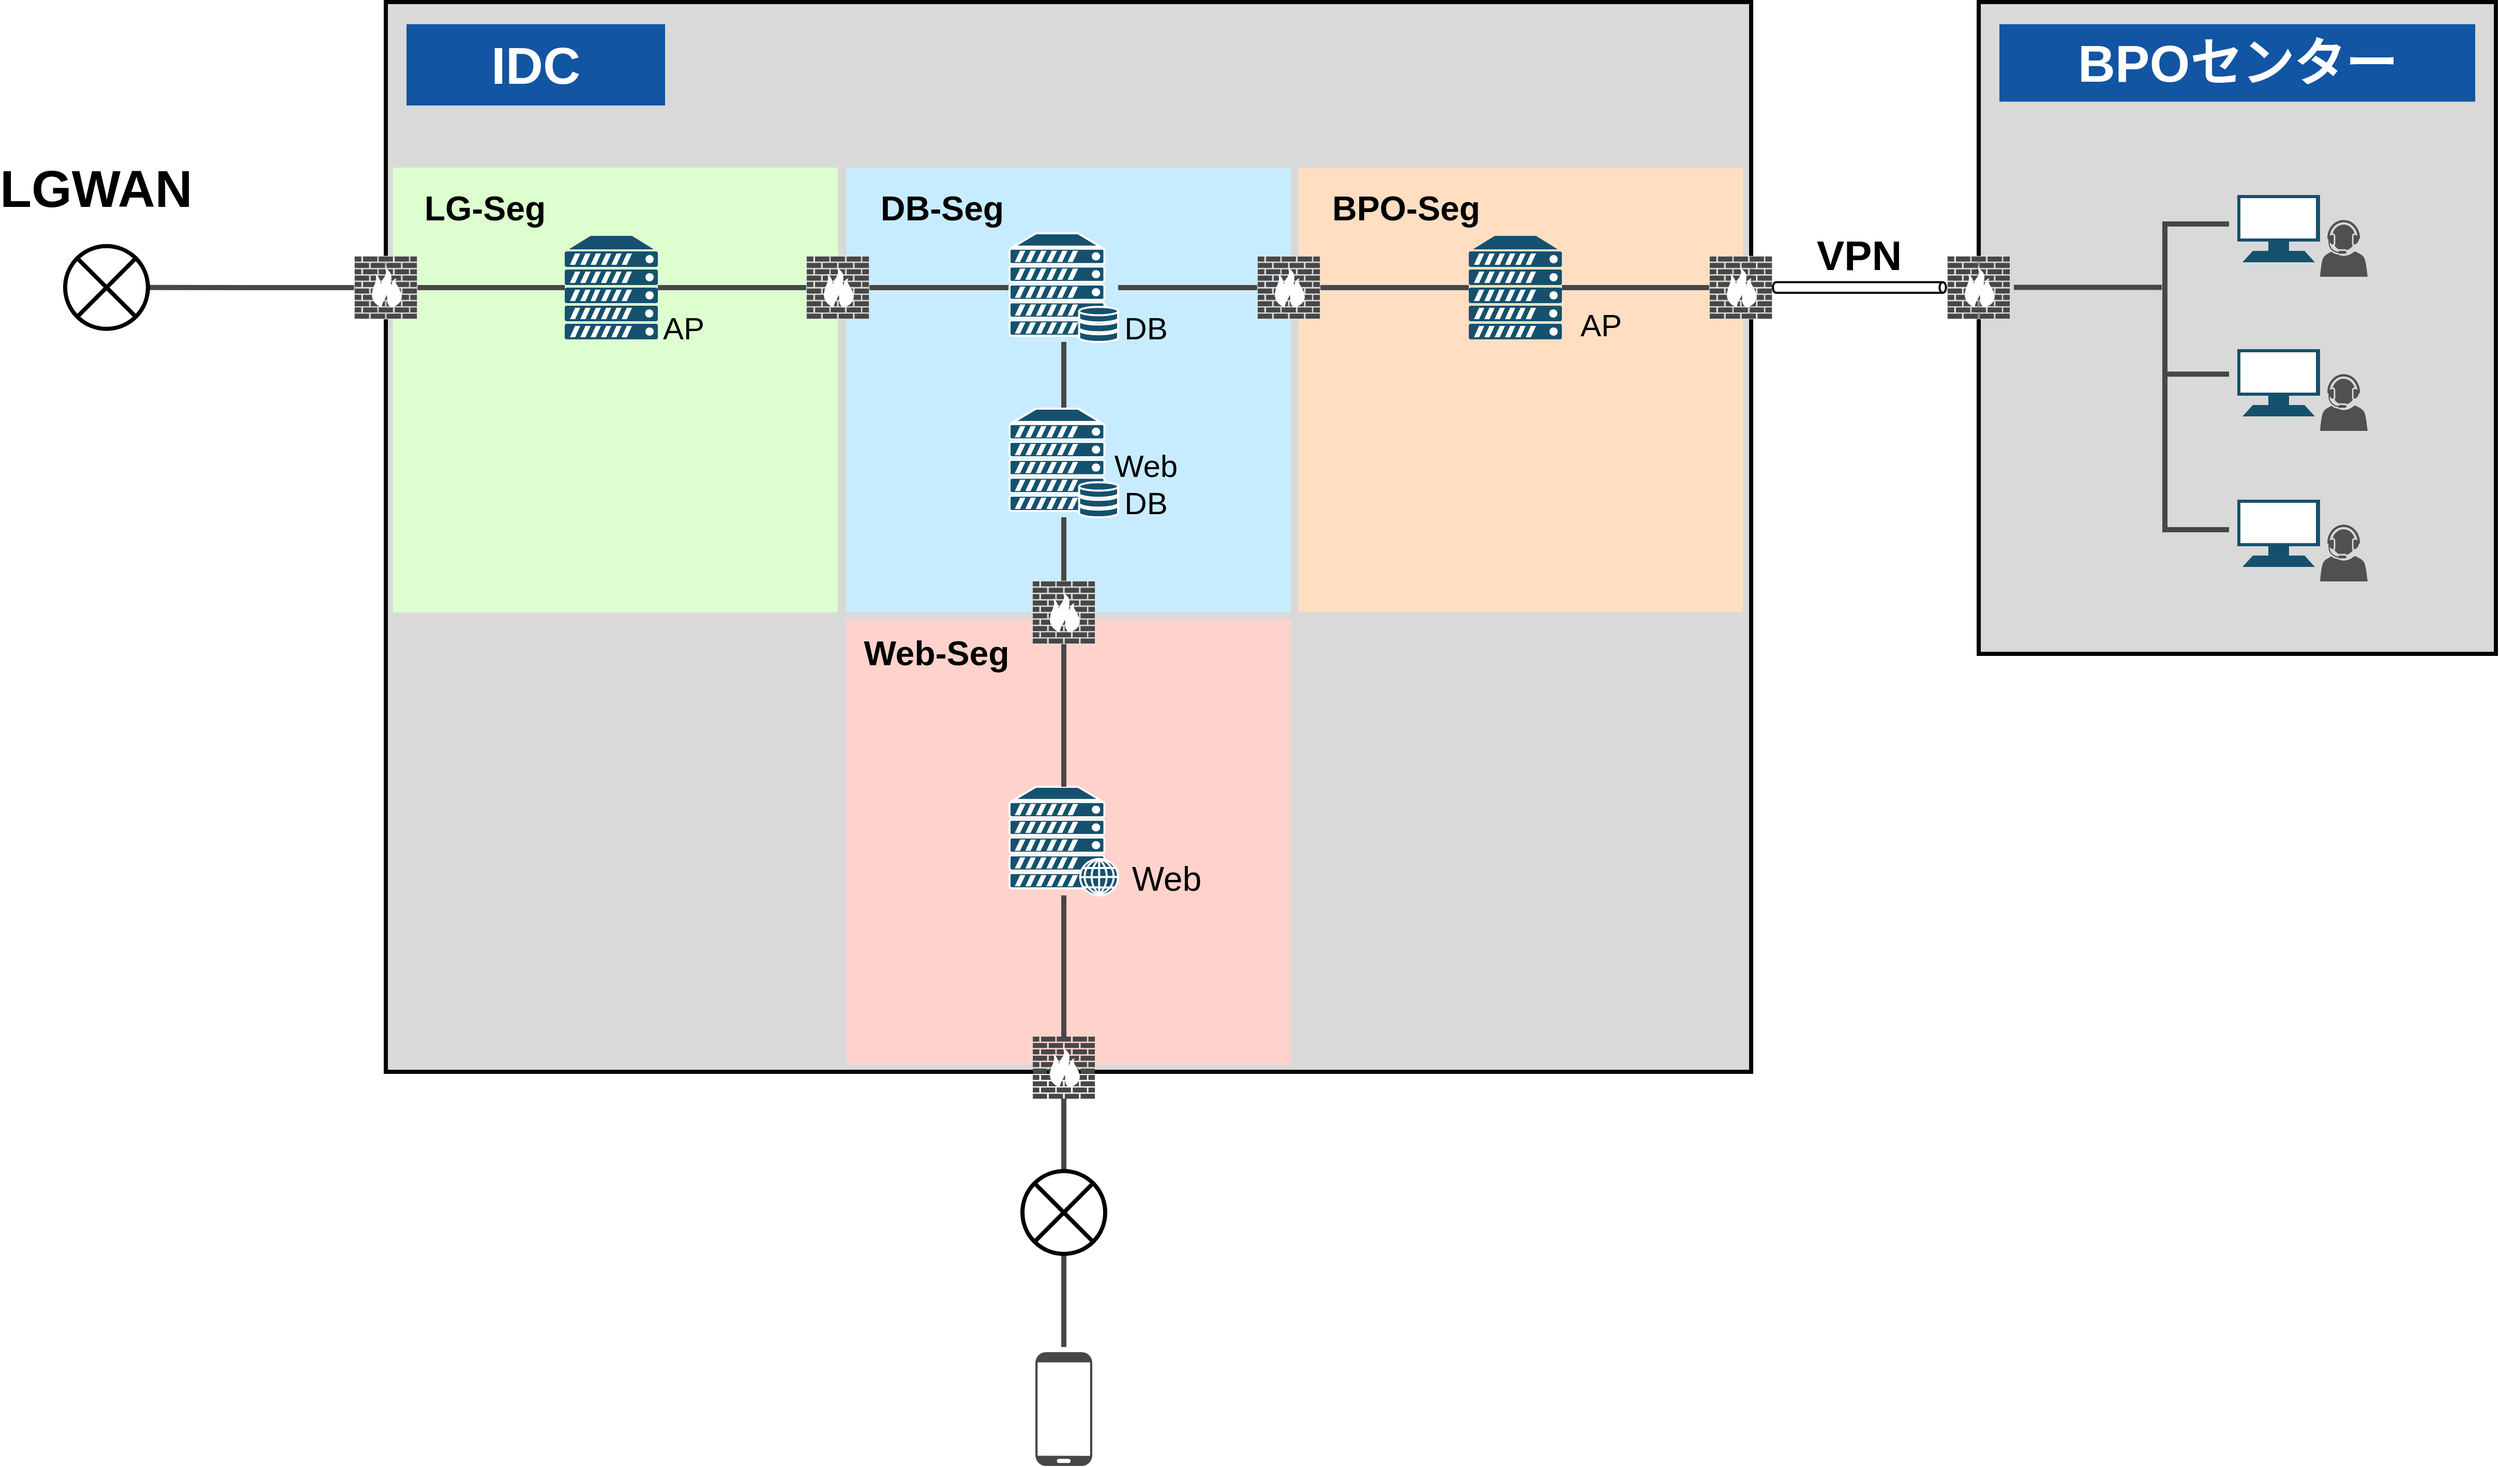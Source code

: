 <mxfile version="13.8.1" type="device"><diagram name="Page-1" id="e3a06f82-3646-2815-327d-82caf3d4e204"><mxGraphModel dx="3555" dy="1905" grid="1" gridSize="10" guides="1" tooltips="1" connect="1" arrows="1" fold="1" page="1" pageScale="1.5" pageWidth="1169" pageHeight="826" background="none" math="0" shadow="0"><root><mxCell id="0" style=";html=1;"/><mxCell id="1" style=";html=1;" parent="0"/><mxCell id="24" value="x" style="rounded=0;whiteSpace=wrap;html=1;strokeWidth=4;fillColor=#D9D9D9;" parent="1" vertex="1"><mxGeometry x="510" y="200" width="1320" height="1034" as="geometry"/></mxCell><mxCell id="77" value="" style="rounded=0;whiteSpace=wrap;html=1;strokeWidth=4;strokeColor=none;fillColor=#FFDEC2;" parent="1" vertex="1"><mxGeometry x="1392" y="360" width="430" height="430" as="geometry"/></mxCell><mxCell id="78" value="" style="rounded=0;whiteSpace=wrap;html=1;strokeWidth=4;strokeColor=none;fillColor=#DDFFCF;imageAspect=1;" parent="1" vertex="1"><mxGeometry x="517" y="360" width="430" height="430" as="geometry"/></mxCell><mxCell id="76" value="" style="rounded=0;whiteSpace=wrap;html=1;strokeWidth=4;strokeColor=none;fillColor=#C7ECFF;" parent="1" vertex="1"><mxGeometry x="955" y="360" width="430" height="430" as="geometry"/></mxCell><mxCell id="75" value="" style="rounded=0;whiteSpace=wrap;html=1;strokeWidth=4;strokeColor=none;fillColor=#FFD3CC;" parent="1" vertex="1"><mxGeometry x="955" y="797" width="430" height="430" as="geometry"/></mxCell><mxCell id="30" value="" style="rounded=0;whiteSpace=wrap;html=1;strokeWidth=4;fillColor=#D9D9D9;" parent="1" vertex="1"><mxGeometry x="2050" y="200" width="500" height="630" as="geometry"/></mxCell><mxCell id="47" style="edgeStyle=orthogonalEdgeStyle;rounded=0;orthogonalLoop=1;jettySize=auto;html=1;endArrow=none;endFill=0;strokeColor=#474747;strokeWidth=5;" parent="1" source="2" target="4" edge="1"><mxGeometry relative="1" as="geometry"/></mxCell><mxCell id="2" value="" style="fontColor=#0066CC;verticalAlign=top;verticalLabelPosition=bottom;labelPosition=center;align=center;html=1;outlineConnect=0;gradientColor=none;gradientDirection=north;strokeWidth=2;shape=mxgraph.networks.server;strokeColor=none;fillColor=#15516E;flipH=0;" parent="1" vertex="1"><mxGeometry x="683" y="426" width="90" height="100" as="geometry"/></mxCell><mxCell id="46" style="edgeStyle=orthogonalEdgeStyle;rounded=0;orthogonalLoop=1;jettySize=auto;html=1;endArrow=none;endFill=0;strokeColor=#474747;strokeWidth=5;" parent="1" source="3" target="2" edge="1"><mxGeometry relative="1" as="geometry"/></mxCell><mxCell id="65" style="edgeStyle=orthogonalEdgeStyle;rounded=0;orthogonalLoop=1;jettySize=auto;html=1;endArrow=none;endFill=0;strokeColor=#474747;strokeWidth=5;entryX=1;entryY=0.5;entryDx=0;entryDy=0;" parent="1" source="3" target="72" edge="1"><mxGeometry relative="1" as="geometry"><mxPoint x="380" y="476" as="targetPoint"/></mxGeometry></mxCell><mxCell id="3" value="" style="fontColor=#0066CC;verticalAlign=top;verticalLabelPosition=bottom;labelPosition=center;align=center;html=1;outlineConnect=0;gradientColor=none;gradientDirection=north;strokeWidth=2;shape=mxgraph.networks.firewall;aspect=fixed;flipH=0;fillColor=#474747;strokeColor=#D9D9D9;" parent="1" vertex="1"><mxGeometry x="480" y="446.0" width="60" height="60" as="geometry"/></mxCell><mxCell id="48" style="edgeStyle=orthogonalEdgeStyle;rounded=0;orthogonalLoop=1;jettySize=auto;html=1;endArrow=none;endFill=0;strokeColor=#474747;strokeWidth=5;" parent="1" source="4" target="5" edge="1"><mxGeometry relative="1" as="geometry"/></mxCell><mxCell id="4" value="" style="fontColor=#0066CC;verticalAlign=top;verticalLabelPosition=bottom;labelPosition=center;align=center;html=1;outlineConnect=0;gradientColor=none;gradientDirection=north;strokeWidth=2;shape=mxgraph.networks.firewall;aspect=fixed;flipH=0;fillColor=#474747;strokeColor=#D9D9D9;" parent="1" vertex="1"><mxGeometry x="917" y="446.0" width="60" height="60" as="geometry"/></mxCell><mxCell id="41" style="edgeStyle=orthogonalEdgeStyle;rounded=0;orthogonalLoop=1;jettySize=auto;html=1;endArrow=none;endFill=0;strokeColor=#474747;strokeWidth=5;" parent="1" source="5" target="6" edge="1"><mxGeometry relative="1" as="geometry"/></mxCell><mxCell id="49" style="edgeStyle=orthogonalEdgeStyle;rounded=0;orthogonalLoop=1;jettySize=auto;html=1;entryX=0;entryY=0.5;entryDx=0;entryDy=0;entryPerimeter=0;endArrow=none;endFill=0;strokeColor=#474747;strokeWidth=5;" parent="1" source="5" target="10" edge="1"><mxGeometry relative="1" as="geometry"/></mxCell><mxCell id="5" value="" style="fontColor=#0066CC;verticalAlign=top;verticalLabelPosition=bottom;labelPosition=center;align=center;html=1;outlineConnect=0;gradientColor=none;gradientDirection=north;strokeWidth=2;shape=mxgraph.networks.server_storage;fillColor=#15516E;strokeColor=#FFFFFF;" parent="1" vertex="1"><mxGeometry x="1113" y="423.5" width="105" height="105" as="geometry"/></mxCell><mxCell id="42" style="edgeStyle=orthogonalEdgeStyle;rounded=0;orthogonalLoop=1;jettySize=auto;html=1;entryX=0.5;entryY=0;entryDx=0;entryDy=0;entryPerimeter=0;endArrow=none;endFill=0;strokeColor=#474747;strokeWidth=5;" parent="1" source="6" target="9" edge="1"><mxGeometry relative="1" as="geometry"/></mxCell><mxCell id="6" value="" style="fontColor=#0066CC;verticalAlign=top;verticalLabelPosition=bottom;labelPosition=center;align=center;html=1;outlineConnect=0;gradientColor=none;gradientDirection=north;strokeWidth=2;shape=mxgraph.networks.server_storage;fillColor=#15516E;strokeColor=#FFFFFF;" parent="1" vertex="1"><mxGeometry x="1113" y="593" width="105" height="105" as="geometry"/></mxCell><mxCell id="44" style="edgeStyle=orthogonalEdgeStyle;rounded=0;orthogonalLoop=1;jettySize=auto;html=1;entryX=0.5;entryY=0;entryDx=0;entryDy=0;entryPerimeter=0;endArrow=none;endFill=0;strokeColor=#474747;strokeWidth=5;" parent="1" source="7" target="11" edge="1"><mxGeometry relative="1" as="geometry"/></mxCell><mxCell id="7" value="" style="fontColor=#0066CC;verticalAlign=top;verticalLabelPosition=bottom;labelPosition=center;align=center;html=1;outlineConnect=0;gradientColor=none;gradientDirection=north;strokeWidth=2;shape=mxgraph.networks.web_server;fillColor=#15516E;strokeColor=#FFFFFF;" parent="1" vertex="1"><mxGeometry x="1113" y="958.5" width="105" height="105" as="geometry"/></mxCell><mxCell id="43" style="edgeStyle=orthogonalEdgeStyle;rounded=0;orthogonalLoop=1;jettySize=auto;html=1;endArrow=none;endFill=0;strokeColor=#474747;strokeWidth=5;" parent="1" source="9" target="7" edge="1"><mxGeometry relative="1" as="geometry"/></mxCell><mxCell id="9" value="" style="fontColor=#0066CC;verticalAlign=top;verticalLabelPosition=bottom;labelPosition=center;align=center;html=1;outlineConnect=0;gradientColor=none;gradientDirection=north;strokeWidth=2;shape=mxgraph.networks.firewall;aspect=fixed;fillColor=#474747;strokeColor=#D9D9D9;" parent="1" vertex="1"><mxGeometry x="1135.5" y="760" width="60" height="60" as="geometry"/></mxCell><mxCell id="50" style="edgeStyle=orthogonalEdgeStyle;rounded=0;orthogonalLoop=1;jettySize=auto;html=1;entryX=0;entryY=0.5;entryDx=0;entryDy=0;entryPerimeter=0;endArrow=none;endFill=0;strokeColor=#474747;strokeWidth=5;" parent="1" source="10" target="14" edge="1"><mxGeometry relative="1" as="geometry"/></mxCell><mxCell id="10" value="" style="fontColor=#0066CC;verticalAlign=top;verticalLabelPosition=bottom;labelPosition=center;align=center;html=1;outlineConnect=0;gradientColor=none;gradientDirection=north;strokeWidth=2;shape=mxgraph.networks.firewall;aspect=fixed;fillColor=#474747;strokeColor=#D9D9D9;" parent="1" vertex="1"><mxGeometry x="1353" y="446.0" width="60" height="60" as="geometry"/></mxCell><mxCell id="90" style="edgeStyle=orthogonalEdgeStyle;rounded=0;orthogonalLoop=1;jettySize=auto;html=1;endArrow=none;endFill=0;strokeColor=#474747;strokeWidth=5;fontSize=33;" parent="1" source="11" target="73" edge="1"><mxGeometry relative="1" as="geometry"/></mxCell><mxCell id="11" value="" style="fontColor=#0066CC;verticalAlign=top;verticalLabelPosition=bottom;labelPosition=center;align=center;html=1;outlineConnect=0;gradientColor=none;gradientDirection=north;strokeWidth=2;shape=mxgraph.networks.firewall;aspect=fixed;fillColor=#474747;strokeColor=none;" parent="1" vertex="1"><mxGeometry x="1135.5" y="1200" width="60" height="60" as="geometry"/></mxCell><mxCell id="13" value="" style="fontColor=#0066CC;verticalAlign=top;verticalLabelPosition=bottom;labelPosition=center;align=center;html=1;outlineConnect=0;gradientColor=none;gradientDirection=north;strokeWidth=2;shape=mxgraph.networks.mobile;strokeColor=none;fillColor=#474747;" parent="1" vertex="1"><mxGeometry x="1138" y="1505" width="55" height="110" as="geometry"/></mxCell><mxCell id="51" style="edgeStyle=orthogonalEdgeStyle;rounded=0;orthogonalLoop=1;jettySize=auto;html=1;entryX=0;entryY=0.5;entryDx=0;entryDy=0;entryPerimeter=0;endArrow=none;endFill=0;strokeColor=#474747;strokeWidth=5;" parent="1" source="14" target="15" edge="1"><mxGeometry relative="1" as="geometry"/></mxCell><mxCell id="14" value="" style="fontColor=#0066CC;verticalAlign=top;verticalLabelPosition=bottom;labelPosition=center;align=center;html=1;outlineConnect=0;gradientColor=none;gradientDirection=north;strokeWidth=2;shape=mxgraph.networks.server;strokeColor=none;fillColor=#15516E;" parent="1" vertex="1"><mxGeometry x="1557" y="426.0" width="90" height="100" as="geometry"/></mxCell><mxCell id="15" value="" style="fontColor=#0066CC;verticalAlign=top;verticalLabelPosition=bottom;labelPosition=center;align=center;html=1;outlineConnect=0;gradientColor=none;gradientDirection=north;strokeWidth=2;shape=mxgraph.networks.firewall;aspect=fixed;fillColor=#474747;strokeColor=#D9D9D9;" parent="1" vertex="1"><mxGeometry x="1790" y="446.0" width="60" height="60" as="geometry"/></mxCell><mxCell id="16" value="" style="fontColor=#0066CC;verticalAlign=top;verticalLabelPosition=bottom;labelPosition=center;align=center;html=1;outlineConnect=0;gradientColor=none;gradientDirection=north;strokeWidth=2;shape=mxgraph.networks.firewall;aspect=fixed;fillColor=#474747;strokeColor=#D9D9D9;" parent="1" vertex="1"><mxGeometry x="2020" y="446.0" width="60" height="60" as="geometry"/></mxCell><mxCell id="32" value="" style="shape=cylinder2;whiteSpace=wrap;html=1;boundedLbl=1;backgroundOutline=1;size=3.119;strokeColor=#000000;strokeWidth=2;rotation=90;fillColor=none;" parent="1" vertex="1"><mxGeometry x="1929.56" y="392.19" width="10.25" height="167.38" as="geometry"/></mxCell><mxCell id="52" value="" style="group" parent="1" vertex="1" connectable="0"><mxGeometry x="2300.0" y="386.5" width="126" height="79" as="geometry"/></mxCell><mxCell id="17" value="" style="pointerEvents=1;shadow=0;dashed=0;html=1;strokeColor=none;fillColor=#505050;labelPosition=center;verticalLabelPosition=bottom;verticalAlign=top;outlineConnect=0;align=center;shape=mxgraph.office.users.call_center_agent;flipV=0;" parent="52" vertex="1"><mxGeometry x="80.0" y="24" width="46" height="55" as="geometry"/></mxCell><mxCell id="18" value="" style="fontColor=#0066CC;verticalAlign=top;verticalLabelPosition=bottom;labelPosition=center;align=center;html=1;outlineConnect=0;gradientColor=none;gradientDirection=north;strokeWidth=2;shape=mxgraph.networks.terminal;strokeColor=none;fillColor=#15516E;" parent="52" vertex="1"><mxGeometry width="80" height="65" as="geometry"/></mxCell><mxCell id="59" value="" style="group" parent="1" vertex="1" connectable="0"><mxGeometry x="2300" y="535.5" width="126" height="79" as="geometry"/></mxCell><mxCell id="60" value="" style="pointerEvents=1;shadow=0;dashed=0;html=1;strokeColor=none;fillColor=#505050;labelPosition=center;verticalLabelPosition=bottom;verticalAlign=top;outlineConnect=0;align=center;shape=mxgraph.office.users.call_center_agent;flipV=0;" parent="59" vertex="1"><mxGeometry x="80.0" y="24" width="46" height="55" as="geometry"/></mxCell><mxCell id="61" value="" style="fontColor=#0066CC;verticalAlign=top;verticalLabelPosition=bottom;labelPosition=center;align=center;html=1;outlineConnect=0;gradientColor=none;gradientDirection=north;strokeWidth=2;shape=mxgraph.networks.terminal;strokeColor=none;fillColor=#15516E;" parent="59" vertex="1"><mxGeometry width="80" height="65" as="geometry"/></mxCell><mxCell id="62" value="" style="group" parent="1" vertex="1" connectable="0"><mxGeometry x="2300" y="681" width="126" height="79" as="geometry"/></mxCell><mxCell id="63" value="" style="pointerEvents=1;shadow=0;dashed=0;html=1;strokeColor=none;fillColor=#505050;labelPosition=center;verticalLabelPosition=bottom;verticalAlign=top;outlineConnect=0;align=center;shape=mxgraph.office.users.call_center_agent;flipV=0;" parent="62" vertex="1"><mxGeometry x="80.0" y="24" width="46" height="55" as="geometry"/></mxCell><mxCell id="64" value="" style="fontColor=#0066CC;verticalAlign=top;verticalLabelPosition=bottom;labelPosition=center;align=center;html=1;outlineConnect=0;gradientColor=none;gradientDirection=north;strokeWidth=2;shape=mxgraph.networks.terminal;strokeColor=none;fillColor=#15516E;" parent="62" vertex="1"><mxGeometry width="80" height="65" as="geometry"/></mxCell><mxCell id="66" value="&lt;font style=&quot;font-size: 50px&quot;&gt;LGWAN&lt;/font&gt;" style="text;html=1;strokeColor=none;fillColor=none;align=center;verticalAlign=middle;whiteSpace=wrap;rounded=0;fontStyle=1" parent="1" vertex="1"><mxGeometry x="140" y="360" width="180" height="40" as="geometry"/></mxCell><mxCell id="69" value="&lt;font style=&quot;font-size: 50px&quot; color=&quot;#ffffff&quot;&gt;&lt;b&gt;IDC&lt;/b&gt;&lt;/font&gt;" style="text;html=1;strokeColor=none;align=center;verticalAlign=middle;whiteSpace=wrap;rounded=0;fillColor=#1255A2;" parent="1" vertex="1"><mxGeometry x="530" y="221.4" width="250" height="78.6" as="geometry"/></mxCell><mxCell id="71" value="&lt;span style=&quot;font-size: 50px&quot;&gt;&lt;b&gt;&lt;font color=&quot;#ffffff&quot;&gt;BPOセンター&lt;/font&gt;&lt;/b&gt;&lt;br&gt;&lt;/span&gt;" style="text;html=1;strokeColor=none;align=center;verticalAlign=middle;whiteSpace=wrap;rounded=0;fillColor=#1255A2;" parent="1" vertex="1"><mxGeometry x="2070" y="221.4" width="460" height="74.85" as="geometry"/></mxCell><mxCell id="72" value="" style="shape=sumEllipse;perimeter=ellipsePerimeter;whiteSpace=wrap;html=1;backgroundOutline=1;strokeColor=#000000;strokeWidth=4;align=left;fillColor=none;" parent="1" vertex="1"><mxGeometry x="200" y="435.88" width="80" height="80" as="geometry"/></mxCell><mxCell id="91" style="edgeStyle=orthogonalEdgeStyle;rounded=0;orthogonalLoop=1;jettySize=auto;html=1;endArrow=none;endFill=0;strokeColor=#474747;strokeWidth=5;fontSize=33;" parent="1" source="73" edge="1"><mxGeometry relative="1" as="geometry"><mxPoint x="1165.5" y="1500" as="targetPoint"/></mxGeometry></mxCell><mxCell id="73" value="" style="shape=sumEllipse;perimeter=ellipsePerimeter;whiteSpace=wrap;html=1;backgroundOutline=1;strokeColor=#000000;strokeWidth=4;align=left;fillColor=none;" parent="1" vertex="1"><mxGeometry x="1125.5" y="1330" width="80" height="80" as="geometry"/></mxCell><mxCell id="79" value="&lt;font style=&quot;font-size: 40px&quot;&gt;&lt;b&gt;VPN&lt;/b&gt;&lt;/font&gt;" style="text;html=1;strokeColor=none;fillColor=none;align=center;verticalAlign=middle;whiteSpace=wrap;rounded=0;" parent="1" vertex="1"><mxGeometry x="1892.02" y="423.5" width="85.32" height="40" as="geometry"/></mxCell><mxCell id="84" value="&lt;font style=&quot;font-size: 33px;&quot;&gt;LG-Seg&lt;/font&gt;" style="text;html=1;strokeColor=none;fillColor=none;align=center;verticalAlign=middle;whiteSpace=wrap;rounded=0;fontSize=33;fontStyle=1" parent="1" vertex="1"><mxGeometry x="536" y="380.0" width="140" height="37.81" as="geometry"/></mxCell><mxCell id="85" value="&lt;font style=&quot;font-size: 33px;&quot;&gt;DB-Seg&lt;/font&gt;" style="text;html=1;strokeColor=none;fillColor=none;align=center;verticalAlign=middle;whiteSpace=wrap;rounded=0;fontSize=33;fontStyle=1" parent="1" vertex="1"><mxGeometry x="976" y="380" width="144" height="37.81" as="geometry"/></mxCell><mxCell id="86" value="&lt;font style=&quot;font-size: 33px;&quot;&gt;BPO-Seg&lt;/font&gt;" style="text;html=1;strokeColor=none;fillColor=none;align=center;verticalAlign=middle;whiteSpace=wrap;rounded=0;fontSize=33;fontStyle=1" parent="1" vertex="1"><mxGeometry x="1413" y="380" width="167" height="37.81" as="geometry"/></mxCell><mxCell id="87" value="&lt;font style=&quot;font-size: 33px;&quot;&gt;Web-Seg&lt;/font&gt;" style="text;html=1;strokeColor=none;fillColor=none;align=center;verticalAlign=middle;whiteSpace=wrap;rounded=0;fontSize=33;fontStyle=1" parent="1" vertex="1"><mxGeometry x="965" y="810" width="155" height="37.81" as="geometry"/></mxCell><mxCell id="88" value="&lt;font style=&quot;font-size: 30px;&quot;&gt;Web&lt;br style=&quot;font-size: 30px;&quot;&gt;DB&lt;br style=&quot;font-size: 30px;&quot;&gt;&lt;/font&gt;" style="text;html=1;strokeColor=none;fillColor=none;align=center;verticalAlign=middle;whiteSpace=wrap;rounded=0;fontSize=30;" parent="1" vertex="1"><mxGeometry x="1210" y="633.5" width="70" height="64.5" as="geometry"/></mxCell><mxCell id="89" value="&lt;font style=&quot;font-size: 30px;&quot;&gt;DB&lt;br style=&quot;font-size: 30px;&quot;&gt;&lt;/font&gt;" style="text;html=1;strokeColor=none;fillColor=none;align=center;verticalAlign=middle;whiteSpace=wrap;rounded=0;fontSize=30;" parent="1" vertex="1"><mxGeometry x="1220" y="501.38" width="50" height="27.25" as="geometry"/></mxCell><mxCell id="97" value="&lt;font style=&quot;font-size: 30px;&quot;&gt;AP&lt;br style=&quot;font-size: 30px;&quot;&gt;&lt;/font&gt;" style="text;html=1;strokeColor=none;fillColor=none;align=center;verticalAlign=middle;whiteSpace=wrap;rounded=0;fontSize=30;" parent="1" vertex="1"><mxGeometry x="1660" y="498.75" width="50" height="27.25" as="geometry"/></mxCell><mxCell id="101" value="&lt;font style=&quot;font-size: 33px&quot;&gt;Web&lt;br&gt;&lt;/font&gt;" style="text;html=1;strokeColor=none;fillColor=none;align=center;verticalAlign=middle;whiteSpace=wrap;rounded=0;fontSize=33;" parent="1" vertex="1"><mxGeometry x="1230" y="1030.25" width="70" height="33.25" as="geometry"/></mxCell><mxCell id="102" value="&lt;font style=&quot;font-size: 30px;&quot;&gt;AP&lt;br style=&quot;font-size: 30px;&quot;&gt;&lt;/font&gt;" style="text;html=1;strokeColor=none;fillColor=none;align=center;verticalAlign=middle;whiteSpace=wrap;rounded=0;fontSize=30;" parent="1" vertex="1"><mxGeometry x="773" y="501.38" width="50" height="27.25" as="geometry"/></mxCell><mxCell id="103" style="edgeStyle=orthogonalEdgeStyle;rounded=0;orthogonalLoop=1;jettySize=auto;html=1;entryX=0;entryY=0.5;entryDx=0;entryDy=0;entryPerimeter=0;endArrow=none;endFill=0;strokeColor=#474747;strokeWidth=5;" parent="1" edge="1"><mxGeometry relative="1" as="geometry"><mxPoint x="2084" y="475.71" as="sourcePoint"/><mxPoint x="2227" y="475.71" as="targetPoint"/><Array as="points"><mxPoint x="2204" y="476.12"/><mxPoint x="2204" y="476.12"/></Array></mxGeometry></mxCell><mxCell id="104" style="edgeStyle=orthogonalEdgeStyle;rounded=0;orthogonalLoop=1;jettySize=auto;html=1;endArrow=none;endFill=0;strokeColor=#474747;strokeWidth=5;" parent="1" edge="1"><mxGeometry relative="1" as="geometry"><mxPoint x="2292.03" y="414.49" as="sourcePoint"/><mxPoint x="2292" y="710" as="targetPoint"/><Array as="points"><mxPoint x="2230" y="415"/><mxPoint x="2230" y="710"/><mxPoint x="2292" y="710"/></Array></mxGeometry></mxCell><mxCell id="107" style="edgeStyle=orthogonalEdgeStyle;rounded=0;orthogonalLoop=1;jettySize=auto;html=1;endArrow=none;endFill=0;strokeColor=#474747;strokeWidth=5;" parent="1" edge="1"><mxGeometry relative="1" as="geometry"><mxPoint x="2232" y="559.57" as="sourcePoint"/><mxPoint x="2292" y="559.57" as="targetPoint"/></mxGeometry></mxCell><mxCell id="109" value="" style="fontColor=#0066CC;verticalAlign=top;verticalLabelPosition=bottom;labelPosition=center;align=center;html=1;outlineConnect=0;gradientColor=none;gradientDirection=north;strokeWidth=1;shape=mxgraph.networks.firewall;aspect=fixed;flipH=0;fillColor=#474747;strokeColor=#D9D9D9;" parent="1" vertex="1"><mxGeometry x="480" y="446.0" width="60" height="60" as="geometry"/></mxCell><mxCell id="110" value="" style="fontColor=#0066CC;verticalAlign=top;verticalLabelPosition=bottom;labelPosition=center;align=center;html=1;outlineConnect=0;gradientColor=none;gradientDirection=north;strokeWidth=1;shape=mxgraph.networks.firewall;aspect=fixed;flipH=0;fillColor=#474747;strokeColor=#D9D9D9;" parent="1" vertex="1"><mxGeometry x="917" y="446.0" width="60" height="60" as="geometry"/></mxCell><mxCell id="111" value="" style="fontColor=#0066CC;verticalAlign=top;verticalLabelPosition=bottom;labelPosition=center;align=center;html=1;outlineConnect=0;gradientColor=none;gradientDirection=north;strokeWidth=1;shape=mxgraph.networks.firewall;aspect=fixed;fillColor=#474747;strokeColor=none;" parent="1" vertex="1"><mxGeometry x="1353" y="446.0" width="60" height="60" as="geometry"/></mxCell><mxCell id="112" value="" style="fontColor=#0066CC;verticalAlign=top;verticalLabelPosition=bottom;labelPosition=center;align=center;html=1;outlineConnect=0;gradientColor=none;gradientDirection=north;strokeWidth=1;shape=mxgraph.networks.firewall;aspect=fixed;fillColor=#474747;strokeColor=none;" parent="1" vertex="1"><mxGeometry x="1790" y="446.0" width="60" height="60" as="geometry"/></mxCell><mxCell id="113" value="" style="fontColor=#0066CC;verticalAlign=top;verticalLabelPosition=bottom;labelPosition=center;align=center;html=1;outlineConnect=0;gradientColor=none;gradientDirection=north;strokeWidth=1;shape=mxgraph.networks.firewall;aspect=fixed;fillColor=#474747;strokeColor=none;" parent="1" vertex="1"><mxGeometry x="2020" y="446.0" width="60" height="60" as="geometry"/></mxCell><mxCell id="114" value="" style="fontColor=#0066CC;verticalAlign=top;verticalLabelPosition=bottom;labelPosition=center;align=center;html=1;outlineConnect=0;gradientColor=none;gradientDirection=north;strokeWidth=1;shape=mxgraph.networks.firewall;aspect=fixed;fillColor=#474747;strokeColor=none;" parent="1" vertex="1"><mxGeometry x="1135.5" y="760" width="60" height="60" as="geometry"/></mxCell><mxCell id="115" value="" style="fontColor=#0066CC;verticalAlign=top;verticalLabelPosition=bottom;labelPosition=center;align=center;html=1;outlineConnect=0;gradientColor=none;gradientDirection=north;strokeWidth=1;shape=mxgraph.networks.firewall;aspect=fixed;flipH=0;fillColor=#474747;strokeColor=none;" parent="1" vertex="1"><mxGeometry x="480" y="446.0" width="60" height="60" as="geometry"/></mxCell><mxCell id="116" value="" style="fontColor=#0066CC;verticalAlign=top;verticalLabelPosition=bottom;labelPosition=center;align=center;html=1;outlineConnect=0;gradientColor=none;gradientDirection=north;strokeWidth=1;shape=mxgraph.networks.firewall;aspect=fixed;flipH=0;fillColor=#474747;strokeColor=none;" parent="1" vertex="1"><mxGeometry x="917" y="446.0" width="60" height="60" as="geometry"/></mxCell></root></mxGraphModel></diagram></mxfile>